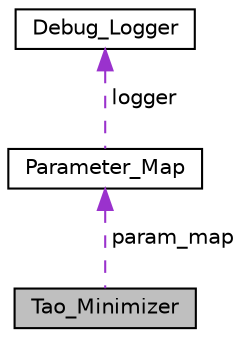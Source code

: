 digraph "Tao_Minimizer"
{
  edge [fontname="Helvetica",fontsize="10",labelfontname="Helvetica",labelfontsize="10"];
  node [fontname="Helvetica",fontsize="10",shape=record];
  Node1 [label="Tao_Minimizer",height=0.2,width=0.4,color="black", fillcolor="grey75", style="filled", fontcolor="black"];
  Node2 -> Node1 [dir="back",color="darkorchid3",fontsize="10",style="dashed",label=" param_map" ,fontname="Helvetica"];
  Node2 [label="Parameter_Map",height=0.2,width=0.4,color="black", fillcolor="white", style="filled",URL="$classParameter__Map.html"];
  Node3 -> Node2 [dir="back",color="darkorchid3",fontsize="10",style="dashed",label=" logger" ,fontname="Helvetica"];
  Node3 [label="Debug_Logger",height=0.2,width=0.4,color="black", fillcolor="white", style="filled",URL="$classDebug__Logger.html"];
}
